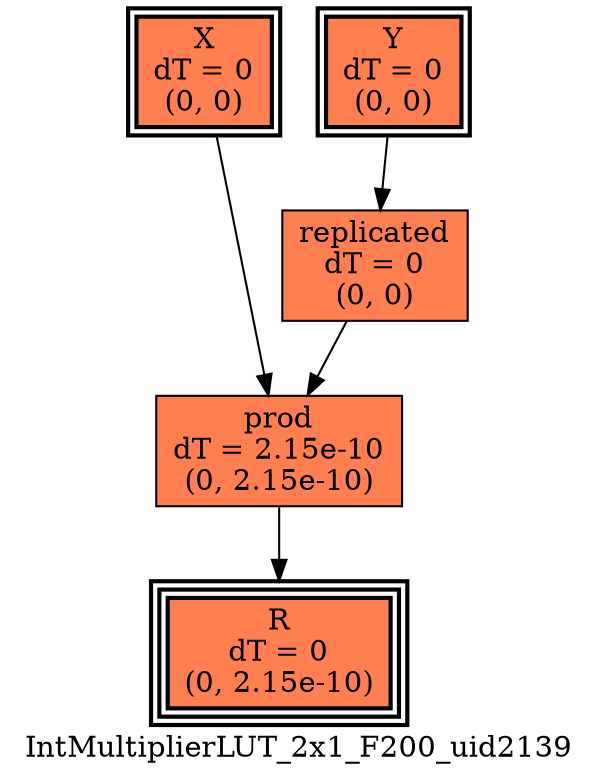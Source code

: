 digraph IntMultiplierLUT_2x1_F200_uid2139
{
	//graph drawing options
	label=IntMultiplierLUT_2x1_F200_uid2139;
	labelloc=bottom;
	labeljust=right;
	ratio=auto;
	nodesep=0.25;
	ranksep=0.5;

	//input/output signals of operator IntMultiplierLUT_2x1_F200_uid2139
	X__IntMultiplierLUT_2x1_F200_uid2139 [ label="X\ndT = 0\n(0, 0)", shape=box, color=black, style="bold, filled", fillcolor=coral, peripheries=2 ];
	Y__IntMultiplierLUT_2x1_F200_uid2139 [ label="Y\ndT = 0\n(0, 0)", shape=box, color=black, style="bold, filled", fillcolor=coral, peripheries=2 ];
	R__IntMultiplierLUT_2x1_F200_uid2139 [ label="R\ndT = 0\n(0, 2.15e-10)", shape=box, color=black, style="bold, filled", fillcolor=coral, peripheries=3 ];
	{rank=same X__IntMultiplierLUT_2x1_F200_uid2139, Y__IntMultiplierLUT_2x1_F200_uid2139};
	{rank=same R__IntMultiplierLUT_2x1_F200_uid2139};
	//internal signals of operator IntMultiplierLUT_2x1_F200_uid2139
	replicated__IntMultiplierLUT_2x1_F200_uid2139 [ label="replicated\ndT = 0\n(0, 0)", shape=box, color=black, style=filled, fillcolor=coral, peripheries=1 ];
	prod__IntMultiplierLUT_2x1_F200_uid2139 [ label="prod\ndT = 2.15e-10\n(0, 2.15e-10)", shape=box, color=black, style=filled, fillcolor=coral, peripheries=1 ];

	//subcomponents of operator IntMultiplierLUT_2x1_F200_uid2139

	//input and internal signal connections of operator IntMultiplierLUT_2x1_F200_uid2139
	X__IntMultiplierLUT_2x1_F200_uid2139 -> prod__IntMultiplierLUT_2x1_F200_uid2139 [ arrowhead=normal, arrowsize=1.0, arrowtail=normal, color=black, dir=forward  ];
	Y__IntMultiplierLUT_2x1_F200_uid2139 -> replicated__IntMultiplierLUT_2x1_F200_uid2139 [ arrowhead=normal, arrowsize=1.0, arrowtail=normal, color=black, dir=forward  ];
	replicated__IntMultiplierLUT_2x1_F200_uid2139 -> prod__IntMultiplierLUT_2x1_F200_uid2139 [ arrowhead=normal, arrowsize=1.0, arrowtail=normal, color=black, dir=forward  ];
	prod__IntMultiplierLUT_2x1_F200_uid2139 -> R__IntMultiplierLUT_2x1_F200_uid2139 [ arrowhead=normal, arrowsize=1.0, arrowtail=normal, color=black, dir=forward  ];
}

